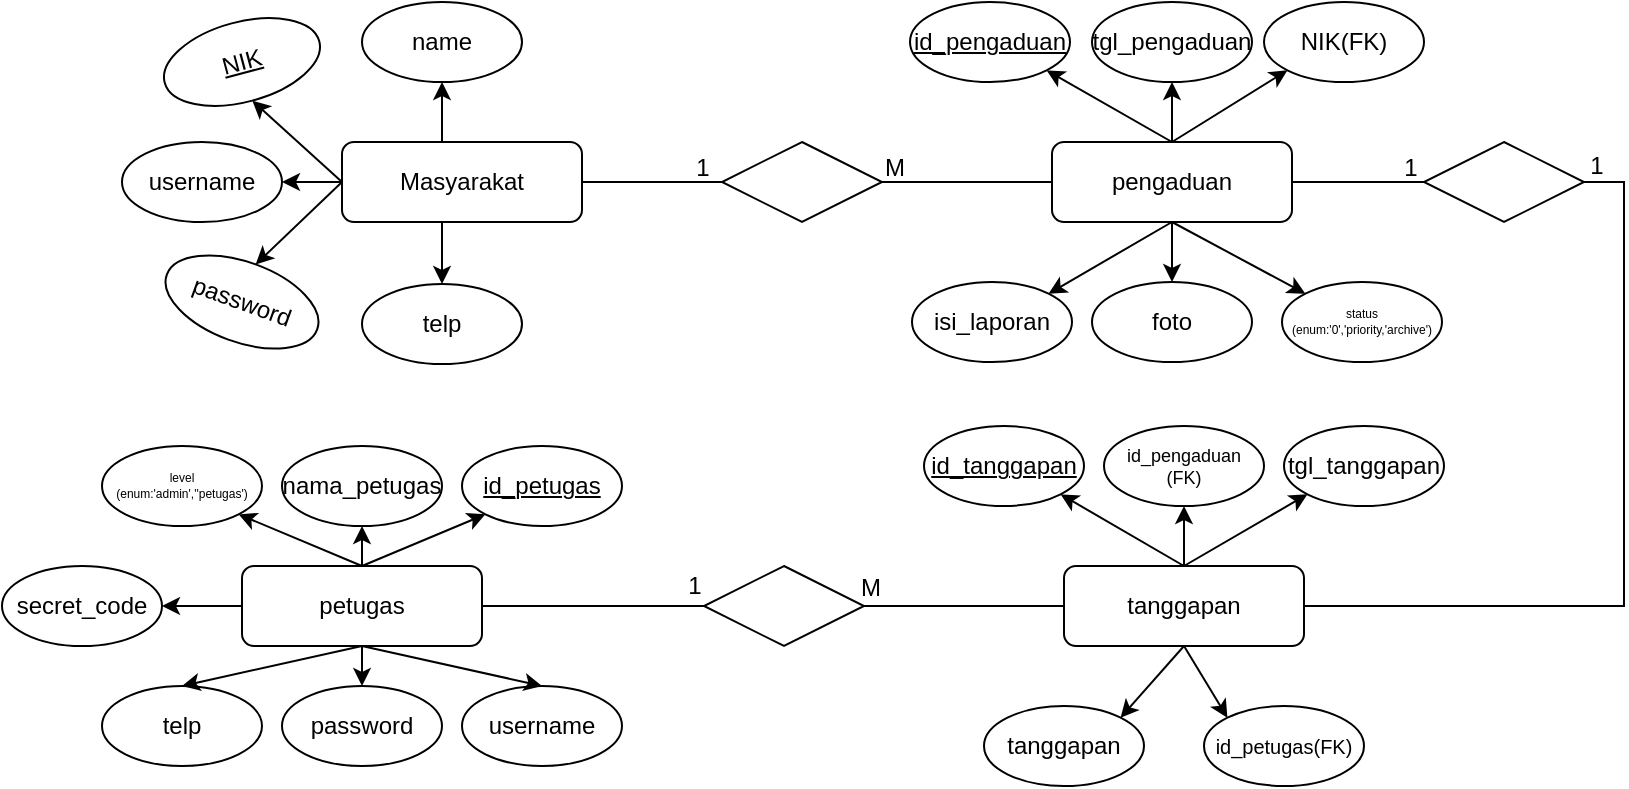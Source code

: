 <mxfile version="26.2.13">
  <diagram name="Page-1" id="a_6Jx9cXBVa1bQXX1JxQ">
    <mxGraphModel dx="845" dy="519" grid="0" gridSize="10" guides="1" tooltips="1" connect="1" arrows="1" fold="1" page="1" pageScale="1" pageWidth="3300" pageHeight="2339" math="0" shadow="0">
      <root>
        <mxCell id="0" />
        <mxCell id="1" parent="0" />
        <mxCell id="DezJtwTaErw59YhCSsbt-21" style="rounded=0;orthogonalLoop=1;jettySize=auto;html=1;exitX=0;exitY=0.5;exitDx=0;exitDy=0;entryX=0.5;entryY=0;entryDx=0;entryDy=0;" edge="1" parent="1" source="DezJtwTaErw59YhCSsbt-15" target="DezJtwTaErw59YhCSsbt-19">
          <mxGeometry relative="1" as="geometry" />
        </mxCell>
        <mxCell id="DezJtwTaErw59YhCSsbt-22" style="edgeStyle=orthogonalEdgeStyle;rounded=0;orthogonalLoop=1;jettySize=auto;html=1;exitX=0.5;exitY=1;exitDx=0;exitDy=0;entryX=0.5;entryY=0;entryDx=0;entryDy=0;" edge="1" parent="1" source="DezJtwTaErw59YhCSsbt-15" target="DezJtwTaErw59YhCSsbt-20">
          <mxGeometry relative="1" as="geometry" />
        </mxCell>
        <mxCell id="DezJtwTaErw59YhCSsbt-23" style="edgeStyle=orthogonalEdgeStyle;rounded=0;orthogonalLoop=1;jettySize=auto;html=1;exitX=0;exitY=0.5;exitDx=0;exitDy=0;entryX=1;entryY=0.5;entryDx=0;entryDy=0;" edge="1" parent="1" source="DezJtwTaErw59YhCSsbt-15" target="DezJtwTaErw59YhCSsbt-18">
          <mxGeometry relative="1" as="geometry" />
        </mxCell>
        <mxCell id="DezJtwTaErw59YhCSsbt-24" style="rounded=0;orthogonalLoop=1;jettySize=auto;html=1;exitX=0;exitY=0.5;exitDx=0;exitDy=0;entryX=0.5;entryY=1;entryDx=0;entryDy=0;" edge="1" parent="1" source="DezJtwTaErw59YhCSsbt-15" target="DezJtwTaErw59YhCSsbt-16">
          <mxGeometry relative="1" as="geometry" />
        </mxCell>
        <mxCell id="DezJtwTaErw59YhCSsbt-25" style="edgeStyle=orthogonalEdgeStyle;rounded=0;orthogonalLoop=1;jettySize=auto;html=1;exitX=0.5;exitY=0;exitDx=0;exitDy=0;entryX=0.5;entryY=1;entryDx=0;entryDy=0;" edge="1" parent="1" source="DezJtwTaErw59YhCSsbt-15" target="DezJtwTaErw59YhCSsbt-17">
          <mxGeometry relative="1" as="geometry" />
        </mxCell>
        <mxCell id="DezJtwTaErw59YhCSsbt-75" style="edgeStyle=orthogonalEdgeStyle;rounded=0;orthogonalLoop=1;jettySize=auto;html=1;exitX=1;exitY=0.5;exitDx=0;exitDy=0;entryX=0;entryY=0.5;entryDx=0;entryDy=0;endArrow=none;startFill=0;" edge="1" parent="1" source="DezJtwTaErw59YhCSsbt-15" target="DezJtwTaErw59YhCSsbt-74">
          <mxGeometry relative="1" as="geometry" />
        </mxCell>
        <mxCell id="DezJtwTaErw59YhCSsbt-15" value="Masyarakat" style="rounded=1;whiteSpace=wrap;html=1;fillColor=none;" vertex="1" parent="1">
          <mxGeometry x="240" y="240" width="120" height="40" as="geometry" />
        </mxCell>
        <mxCell id="DezJtwTaErw59YhCSsbt-16" value="NIK" style="ellipse;whiteSpace=wrap;html=1;fillColor=none;rotation=-15;fontStyle=4" vertex="1" parent="1">
          <mxGeometry x="150" y="180" width="80" height="40" as="geometry" />
        </mxCell>
        <mxCell id="DezJtwTaErw59YhCSsbt-17" value="name" style="ellipse;whiteSpace=wrap;html=1;fillColor=none;rotation=0;" vertex="1" parent="1">
          <mxGeometry x="250" y="170" width="80" height="40" as="geometry" />
        </mxCell>
        <mxCell id="DezJtwTaErw59YhCSsbt-18" value="username" style="ellipse;whiteSpace=wrap;html=1;fillColor=none;rotation=0;" vertex="1" parent="1">
          <mxGeometry x="130" y="240" width="80" height="40" as="geometry" />
        </mxCell>
        <mxCell id="DezJtwTaErw59YhCSsbt-19" value="password" style="ellipse;whiteSpace=wrap;html=1;fillColor=none;rotation=20;" vertex="1" parent="1">
          <mxGeometry x="150" y="300" width="80" height="40" as="geometry" />
        </mxCell>
        <mxCell id="DezJtwTaErw59YhCSsbt-20" value="telp" style="ellipse;whiteSpace=wrap;html=1;fillColor=none;rotation=0;" vertex="1" parent="1">
          <mxGeometry x="250" y="311" width="80" height="40" as="geometry" />
        </mxCell>
        <mxCell id="DezJtwTaErw59YhCSsbt-35" style="rounded=0;orthogonalLoop=1;jettySize=auto;html=1;exitX=0.5;exitY=0;exitDx=0;exitDy=0;entryX=0.5;entryY=1;entryDx=0;entryDy=0;" edge="1" parent="1" source="DezJtwTaErw59YhCSsbt-29" target="DezJtwTaErw59YhCSsbt-30">
          <mxGeometry relative="1" as="geometry" />
        </mxCell>
        <mxCell id="DezJtwTaErw59YhCSsbt-36" style="rounded=0;orthogonalLoop=1;jettySize=auto;html=1;exitX=0.5;exitY=0;exitDx=0;exitDy=0;entryX=0;entryY=1;entryDx=0;entryDy=0;" edge="1" parent="1" source="DezJtwTaErw59YhCSsbt-29" target="DezJtwTaErw59YhCSsbt-31">
          <mxGeometry relative="1" as="geometry" />
        </mxCell>
        <mxCell id="DezJtwTaErw59YhCSsbt-39" style="rounded=0;orthogonalLoop=1;jettySize=auto;html=1;exitX=0.5;exitY=1;exitDx=0;exitDy=0;entryX=0.5;entryY=0;entryDx=0;entryDy=0;" edge="1" parent="1" source="DezJtwTaErw59YhCSsbt-29" target="DezJtwTaErw59YhCSsbt-34">
          <mxGeometry relative="1" as="geometry" />
        </mxCell>
        <mxCell id="DezJtwTaErw59YhCSsbt-45" style="rounded=0;orthogonalLoop=1;jettySize=auto;html=1;exitX=0.5;exitY=0;exitDx=0;exitDy=0;entryX=1;entryY=1;entryDx=0;entryDy=0;" edge="1" parent="1" source="DezJtwTaErw59YhCSsbt-29" target="DezJtwTaErw59YhCSsbt-44">
          <mxGeometry relative="1" as="geometry" />
        </mxCell>
        <mxCell id="DezJtwTaErw59YhCSsbt-50" style="rounded=0;orthogonalLoop=1;jettySize=auto;html=1;exitX=0.5;exitY=1;exitDx=0;exitDy=0;entryX=0.5;entryY=0;entryDx=0;entryDy=0;" edge="1" parent="1" source="DezJtwTaErw59YhCSsbt-29" target="DezJtwTaErw59YhCSsbt-33">
          <mxGeometry relative="1" as="geometry" />
        </mxCell>
        <mxCell id="DezJtwTaErw59YhCSsbt-52" style="rounded=0;orthogonalLoop=1;jettySize=auto;html=1;exitX=0.5;exitY=1;exitDx=0;exitDy=0;entryX=0.5;entryY=0;entryDx=0;entryDy=0;" edge="1" parent="1" source="DezJtwTaErw59YhCSsbt-29" target="DezJtwTaErw59YhCSsbt-42">
          <mxGeometry relative="1" as="geometry" />
        </mxCell>
        <mxCell id="DezJtwTaErw59YhCSsbt-102" style="edgeStyle=orthogonalEdgeStyle;rounded=0;orthogonalLoop=1;jettySize=auto;html=1;exitX=0;exitY=0.5;exitDx=0;exitDy=0;entryX=1;entryY=0.5;entryDx=0;entryDy=0;" edge="1" parent="1" source="DezJtwTaErw59YhCSsbt-29" target="DezJtwTaErw59YhCSsbt-32">
          <mxGeometry relative="1" as="geometry" />
        </mxCell>
        <mxCell id="DezJtwTaErw59YhCSsbt-104" style="edgeStyle=orthogonalEdgeStyle;rounded=0;orthogonalLoop=1;jettySize=auto;html=1;exitX=1;exitY=0.5;exitDx=0;exitDy=0;entryX=0;entryY=0.5;entryDx=0;entryDy=0;endArrow=none;startFill=0;" edge="1" parent="1" source="DezJtwTaErw59YhCSsbt-29" target="DezJtwTaErw59YhCSsbt-103">
          <mxGeometry relative="1" as="geometry" />
        </mxCell>
        <mxCell id="DezJtwTaErw59YhCSsbt-29" value="petugas" style="rounded=1;whiteSpace=wrap;html=1;fillColor=none;" vertex="1" parent="1">
          <mxGeometry x="190" y="452" width="120" height="40" as="geometry" />
        </mxCell>
        <mxCell id="DezJtwTaErw59YhCSsbt-30" value="nama_petugas" style="ellipse;whiteSpace=wrap;html=1;fillColor=none;rotation=0;" vertex="1" parent="1">
          <mxGeometry x="210" y="392" width="80" height="40" as="geometry" />
        </mxCell>
        <mxCell id="DezJtwTaErw59YhCSsbt-31" value="id_petugas" style="ellipse;whiteSpace=wrap;html=1;fillColor=none;rotation=0;fontStyle=4" vertex="1" parent="1">
          <mxGeometry x="300" y="392" width="80" height="40" as="geometry" />
        </mxCell>
        <mxCell id="DezJtwTaErw59YhCSsbt-32" value="secret_code" style="ellipse;whiteSpace=wrap;html=1;fillColor=none;rotation=0;" vertex="1" parent="1">
          <mxGeometry x="70" y="452" width="80" height="40" as="geometry" />
        </mxCell>
        <mxCell id="DezJtwTaErw59YhCSsbt-33" value="username" style="ellipse;whiteSpace=wrap;html=1;fillColor=none;rotation=0;" vertex="1" parent="1">
          <mxGeometry x="300" y="512" width="80" height="40" as="geometry" />
        </mxCell>
        <mxCell id="DezJtwTaErw59YhCSsbt-34" value="password" style="ellipse;whiteSpace=wrap;html=1;fillColor=none;rotation=0;" vertex="1" parent="1">
          <mxGeometry x="210" y="512" width="80" height="40" as="geometry" />
        </mxCell>
        <mxCell id="DezJtwTaErw59YhCSsbt-42" value="telp" style="ellipse;whiteSpace=wrap;html=1;fillColor=none;rotation=0;" vertex="1" parent="1">
          <mxGeometry x="120" y="512" width="80" height="40" as="geometry" />
        </mxCell>
        <mxCell id="DezJtwTaErw59YhCSsbt-44" value="level&lt;div&gt;(enum:&#39;admin&#39;,&#39;&#39;petugas&#39;)&lt;/div&gt;" style="ellipse;whiteSpace=wrap;html=1;fillColor=none;rotation=0;fontSize=6;" vertex="1" parent="1">
          <mxGeometry x="120" y="392" width="80" height="40" as="geometry" />
        </mxCell>
        <mxCell id="DezJtwTaErw59YhCSsbt-56" style="rounded=0;orthogonalLoop=1;jettySize=auto;html=1;exitX=0.5;exitY=0;exitDx=0;exitDy=0;entryX=1;entryY=1;entryDx=0;entryDy=0;" edge="1" parent="1" source="DezJtwTaErw59YhCSsbt-46" target="DezJtwTaErw59YhCSsbt-48">
          <mxGeometry relative="1" as="geometry" />
        </mxCell>
        <mxCell id="DezJtwTaErw59YhCSsbt-57" style="rounded=0;orthogonalLoop=1;jettySize=auto;html=1;exitX=0.5;exitY=0;exitDx=0;exitDy=0;entryX=0.5;entryY=1;entryDx=0;entryDy=0;" edge="1" parent="1" source="DezJtwTaErw59YhCSsbt-46" target="DezJtwTaErw59YhCSsbt-47">
          <mxGeometry relative="1" as="geometry" />
        </mxCell>
        <mxCell id="DezJtwTaErw59YhCSsbt-58" style="rounded=0;orthogonalLoop=1;jettySize=auto;html=1;exitX=0.5;exitY=0;exitDx=0;exitDy=0;entryX=0;entryY=1;entryDx=0;entryDy=0;" edge="1" parent="1" source="DezJtwTaErw59YhCSsbt-46" target="DezJtwTaErw59YhCSsbt-49">
          <mxGeometry relative="1" as="geometry" />
        </mxCell>
        <mxCell id="DezJtwTaErw59YhCSsbt-59" style="edgeStyle=orthogonalEdgeStyle;rounded=0;orthogonalLoop=1;jettySize=auto;html=1;exitX=0.5;exitY=1;exitDx=0;exitDy=0;entryX=0.5;entryY=0;entryDx=0;entryDy=0;" edge="1" parent="1" source="DezJtwTaErw59YhCSsbt-46" target="DezJtwTaErw59YhCSsbt-54">
          <mxGeometry relative="1" as="geometry" />
        </mxCell>
        <mxCell id="DezJtwTaErw59YhCSsbt-60" style="rounded=0;orthogonalLoop=1;jettySize=auto;html=1;exitX=0.5;exitY=1;exitDx=0;exitDy=0;entryX=1;entryY=0;entryDx=0;entryDy=0;" edge="1" parent="1" source="DezJtwTaErw59YhCSsbt-46" target="DezJtwTaErw59YhCSsbt-55">
          <mxGeometry relative="1" as="geometry" />
        </mxCell>
        <mxCell id="DezJtwTaErw59YhCSsbt-62" style="rounded=0;orthogonalLoop=1;jettySize=auto;html=1;exitX=0.5;exitY=1;exitDx=0;exitDy=0;entryX=0;entryY=0;entryDx=0;entryDy=0;" edge="1" parent="1" source="DezJtwTaErw59YhCSsbt-46" target="DezJtwTaErw59YhCSsbt-53">
          <mxGeometry relative="1" as="geometry" />
        </mxCell>
        <mxCell id="DezJtwTaErw59YhCSsbt-76" style="edgeStyle=orthogonalEdgeStyle;rounded=0;orthogonalLoop=1;jettySize=auto;html=1;exitX=0;exitY=0.5;exitDx=0;exitDy=0;entryX=1;entryY=0.5;entryDx=0;entryDy=0;endArrow=none;startFill=0;" edge="1" parent="1" source="DezJtwTaErw59YhCSsbt-46" target="DezJtwTaErw59YhCSsbt-74">
          <mxGeometry relative="1" as="geometry" />
        </mxCell>
        <mxCell id="DezJtwTaErw59YhCSsbt-92" style="edgeStyle=orthogonalEdgeStyle;rounded=0;orthogonalLoop=1;jettySize=auto;html=1;exitX=1;exitY=0.5;exitDx=0;exitDy=0;entryX=0;entryY=0.5;entryDx=0;entryDy=0;endArrow=none;startFill=0;" edge="1" parent="1" source="DezJtwTaErw59YhCSsbt-46" target="DezJtwTaErw59YhCSsbt-91">
          <mxGeometry relative="1" as="geometry" />
        </mxCell>
        <mxCell id="DezJtwTaErw59YhCSsbt-46" value="pengaduan" style="rounded=1;whiteSpace=wrap;html=1;fillColor=none;" vertex="1" parent="1">
          <mxGeometry x="595" y="240" width="120" height="40" as="geometry" />
        </mxCell>
        <mxCell id="DezJtwTaErw59YhCSsbt-47" value="tgl_pengaduan" style="ellipse;whiteSpace=wrap;html=1;fillColor=none;rotation=0;" vertex="1" parent="1">
          <mxGeometry x="615" y="170" width="80" height="40" as="geometry" />
        </mxCell>
        <mxCell id="DezJtwTaErw59YhCSsbt-48" value="id_pengaduan" style="ellipse;whiteSpace=wrap;html=1;fillColor=none;rotation=0;fontStyle=4" vertex="1" parent="1">
          <mxGeometry x="524" y="170" width="80" height="40" as="geometry" />
        </mxCell>
        <mxCell id="DezJtwTaErw59YhCSsbt-49" value="NIK(FK)" style="ellipse;whiteSpace=wrap;html=1;fillColor=none;rotation=0;fontStyle=0" vertex="1" parent="1">
          <mxGeometry x="701" y="170" width="80" height="40" as="geometry" />
        </mxCell>
        <mxCell id="DezJtwTaErw59YhCSsbt-53" value="status&lt;div&gt;(enum:&#39;0&#39;,&#39;priority,&#39;archive&#39;)&lt;/div&gt;" style="ellipse;whiteSpace=wrap;html=1;fillColor=none;rotation=0;fontSize=6;" vertex="1" parent="1">
          <mxGeometry x="710" y="310" width="80" height="40" as="geometry" />
        </mxCell>
        <mxCell id="DezJtwTaErw59YhCSsbt-54" value="foto" style="ellipse;whiteSpace=wrap;html=1;fillColor=none;rotation=0;" vertex="1" parent="1">
          <mxGeometry x="615" y="310" width="80" height="40" as="geometry" />
        </mxCell>
        <mxCell id="DezJtwTaErw59YhCSsbt-55" value="isi_laporan" style="ellipse;whiteSpace=wrap;html=1;fillColor=none;rotation=0;" vertex="1" parent="1">
          <mxGeometry x="525" y="310" width="80" height="40" as="geometry" />
        </mxCell>
        <mxCell id="DezJtwTaErw59YhCSsbt-69" style="rounded=0;orthogonalLoop=1;jettySize=auto;html=1;exitX=0.5;exitY=0;exitDx=0;exitDy=0;entryX=1;entryY=1;entryDx=0;entryDy=0;" edge="1" parent="1" source="DezJtwTaErw59YhCSsbt-63" target="DezJtwTaErw59YhCSsbt-64">
          <mxGeometry relative="1" as="geometry" />
        </mxCell>
        <mxCell id="DezJtwTaErw59YhCSsbt-70" style="edgeStyle=orthogonalEdgeStyle;rounded=0;orthogonalLoop=1;jettySize=auto;html=1;exitX=0.5;exitY=0;exitDx=0;exitDy=0;entryX=0.5;entryY=1;entryDx=0;entryDy=0;" edge="1" parent="1" source="DezJtwTaErw59YhCSsbt-63" target="DezJtwTaErw59YhCSsbt-65">
          <mxGeometry relative="1" as="geometry" />
        </mxCell>
        <mxCell id="DezJtwTaErw59YhCSsbt-71" style="rounded=0;orthogonalLoop=1;jettySize=auto;html=1;exitX=0.5;exitY=0;exitDx=0;exitDy=0;entryX=0;entryY=1;entryDx=0;entryDy=0;" edge="1" parent="1" source="DezJtwTaErw59YhCSsbt-63" target="DezJtwTaErw59YhCSsbt-66">
          <mxGeometry relative="1" as="geometry" />
        </mxCell>
        <mxCell id="DezJtwTaErw59YhCSsbt-72" style="rounded=0;orthogonalLoop=1;jettySize=auto;html=1;exitX=0.5;exitY=1;exitDx=0;exitDy=0;entryX=1;entryY=0;entryDx=0;entryDy=0;" edge="1" parent="1" source="DezJtwTaErw59YhCSsbt-63" target="DezJtwTaErw59YhCSsbt-67">
          <mxGeometry relative="1" as="geometry" />
        </mxCell>
        <mxCell id="DezJtwTaErw59YhCSsbt-73" style="rounded=0;orthogonalLoop=1;jettySize=auto;html=1;exitX=0.5;exitY=1;exitDx=0;exitDy=0;entryX=0;entryY=0;entryDx=0;entryDy=0;" edge="1" parent="1" source="DezJtwTaErw59YhCSsbt-63" target="DezJtwTaErw59YhCSsbt-68">
          <mxGeometry relative="1" as="geometry" />
        </mxCell>
        <mxCell id="DezJtwTaErw59YhCSsbt-63" value="tanggapan" style="rounded=1;whiteSpace=wrap;html=1;fillColor=none;" vertex="1" parent="1">
          <mxGeometry x="601" y="452" width="120" height="40" as="geometry" />
        </mxCell>
        <mxCell id="DezJtwTaErw59YhCSsbt-64" value="id_tanggapan" style="ellipse;whiteSpace=wrap;html=1;fillColor=none;rotation=0;fontStyle=4" vertex="1" parent="1">
          <mxGeometry x="531" y="382" width="80" height="40" as="geometry" />
        </mxCell>
        <mxCell id="DezJtwTaErw59YhCSsbt-65" value="id_pengaduan&lt;div&gt;(FK)&lt;/div&gt;" style="ellipse;whiteSpace=wrap;html=1;fillColor=none;rotation=0;fontStyle=0;fontSize=9;" vertex="1" parent="1">
          <mxGeometry x="621" y="382" width="80" height="40" as="geometry" />
        </mxCell>
        <mxCell id="DezJtwTaErw59YhCSsbt-66" value="tgl_tanggapan" style="ellipse;whiteSpace=wrap;html=1;fillColor=none;rotation=0;fontStyle=0" vertex="1" parent="1">
          <mxGeometry x="711" y="382" width="80" height="40" as="geometry" />
        </mxCell>
        <mxCell id="DezJtwTaErw59YhCSsbt-67" value="tanggapan" style="ellipse;whiteSpace=wrap;html=1;fillColor=none;rotation=0;fontStyle=0" vertex="1" parent="1">
          <mxGeometry x="561" y="522" width="80" height="40" as="geometry" />
        </mxCell>
        <mxCell id="DezJtwTaErw59YhCSsbt-68" value="id_petugas(FK)" style="ellipse;whiteSpace=wrap;html=1;fillColor=none;rotation=0;fontStyle=0;fontSize=10;" vertex="1" parent="1">
          <mxGeometry x="671" y="522" width="80" height="40" as="geometry" />
        </mxCell>
        <mxCell id="DezJtwTaErw59YhCSsbt-74" value="" style="rhombus;whiteSpace=wrap;html=1;fillColor=none;" vertex="1" parent="1">
          <mxGeometry x="430" y="240" width="80" height="40" as="geometry" />
        </mxCell>
        <mxCell id="DezJtwTaErw59YhCSsbt-77" value="1" style="text;html=1;align=center;verticalAlign=middle;resizable=0;points=[];autosize=1;strokeColor=none;fillColor=none;" vertex="1" parent="1">
          <mxGeometry x="405" y="238" width="30" height="30" as="geometry" />
        </mxCell>
        <mxCell id="DezJtwTaErw59YhCSsbt-78" value="M" style="text;html=1;align=center;verticalAlign=middle;resizable=0;points=[];autosize=1;strokeColor=none;fillColor=none;" vertex="1" parent="1">
          <mxGeometry x="501" y="238" width="30" height="30" as="geometry" />
        </mxCell>
        <mxCell id="DezJtwTaErw59YhCSsbt-101" style="edgeStyle=orthogonalEdgeStyle;rounded=0;orthogonalLoop=1;jettySize=auto;html=1;exitX=1;exitY=0.5;exitDx=0;exitDy=0;entryX=1;entryY=0.5;entryDx=0;entryDy=0;endArrow=none;startFill=0;" edge="1" parent="1" source="DezJtwTaErw59YhCSsbt-91" target="DezJtwTaErw59YhCSsbt-63">
          <mxGeometry relative="1" as="geometry" />
        </mxCell>
        <mxCell id="DezJtwTaErw59YhCSsbt-91" value="" style="rhombus;whiteSpace=wrap;html=1;fillColor=none;" vertex="1" parent="1">
          <mxGeometry x="781" y="240" width="80" height="40" as="geometry" />
        </mxCell>
        <mxCell id="DezJtwTaErw59YhCSsbt-94" value="1" style="text;html=1;align=center;verticalAlign=middle;resizable=0;points=[];autosize=1;strokeColor=none;fillColor=none;" vertex="1" parent="1">
          <mxGeometry x="759" y="238" width="30" height="30" as="geometry" />
        </mxCell>
        <mxCell id="DezJtwTaErw59YhCSsbt-105" style="edgeStyle=orthogonalEdgeStyle;rounded=0;orthogonalLoop=1;jettySize=auto;html=1;exitX=1;exitY=0.5;exitDx=0;exitDy=0;entryX=0;entryY=0.5;entryDx=0;entryDy=0;endArrow=none;startFill=0;" edge="1" parent="1" source="DezJtwTaErw59YhCSsbt-103" target="DezJtwTaErw59YhCSsbt-63">
          <mxGeometry relative="1" as="geometry" />
        </mxCell>
        <mxCell id="DezJtwTaErw59YhCSsbt-103" value="" style="rhombus;whiteSpace=wrap;html=1;fillColor=none;" vertex="1" parent="1">
          <mxGeometry x="421" y="452" width="80" height="40" as="geometry" />
        </mxCell>
        <mxCell id="DezJtwTaErw59YhCSsbt-106" value="1" style="text;html=1;align=center;verticalAlign=middle;resizable=0;points=[];autosize=1;strokeColor=none;fillColor=none;" vertex="1" parent="1">
          <mxGeometry x="852" y="237" width="30" height="30" as="geometry" />
        </mxCell>
        <mxCell id="DezJtwTaErw59YhCSsbt-107" value="1" style="text;html=1;align=center;verticalAlign=middle;resizable=0;points=[];autosize=1;strokeColor=none;fillColor=none;" vertex="1" parent="1">
          <mxGeometry x="401" y="447" width="30" height="30" as="geometry" />
        </mxCell>
        <mxCell id="DezJtwTaErw59YhCSsbt-108" value="M" style="text;html=1;align=center;verticalAlign=middle;resizable=0;points=[];autosize=1;strokeColor=none;fillColor=none;" vertex="1" parent="1">
          <mxGeometry x="489" y="448" width="30" height="30" as="geometry" />
        </mxCell>
      </root>
    </mxGraphModel>
  </diagram>
</mxfile>
